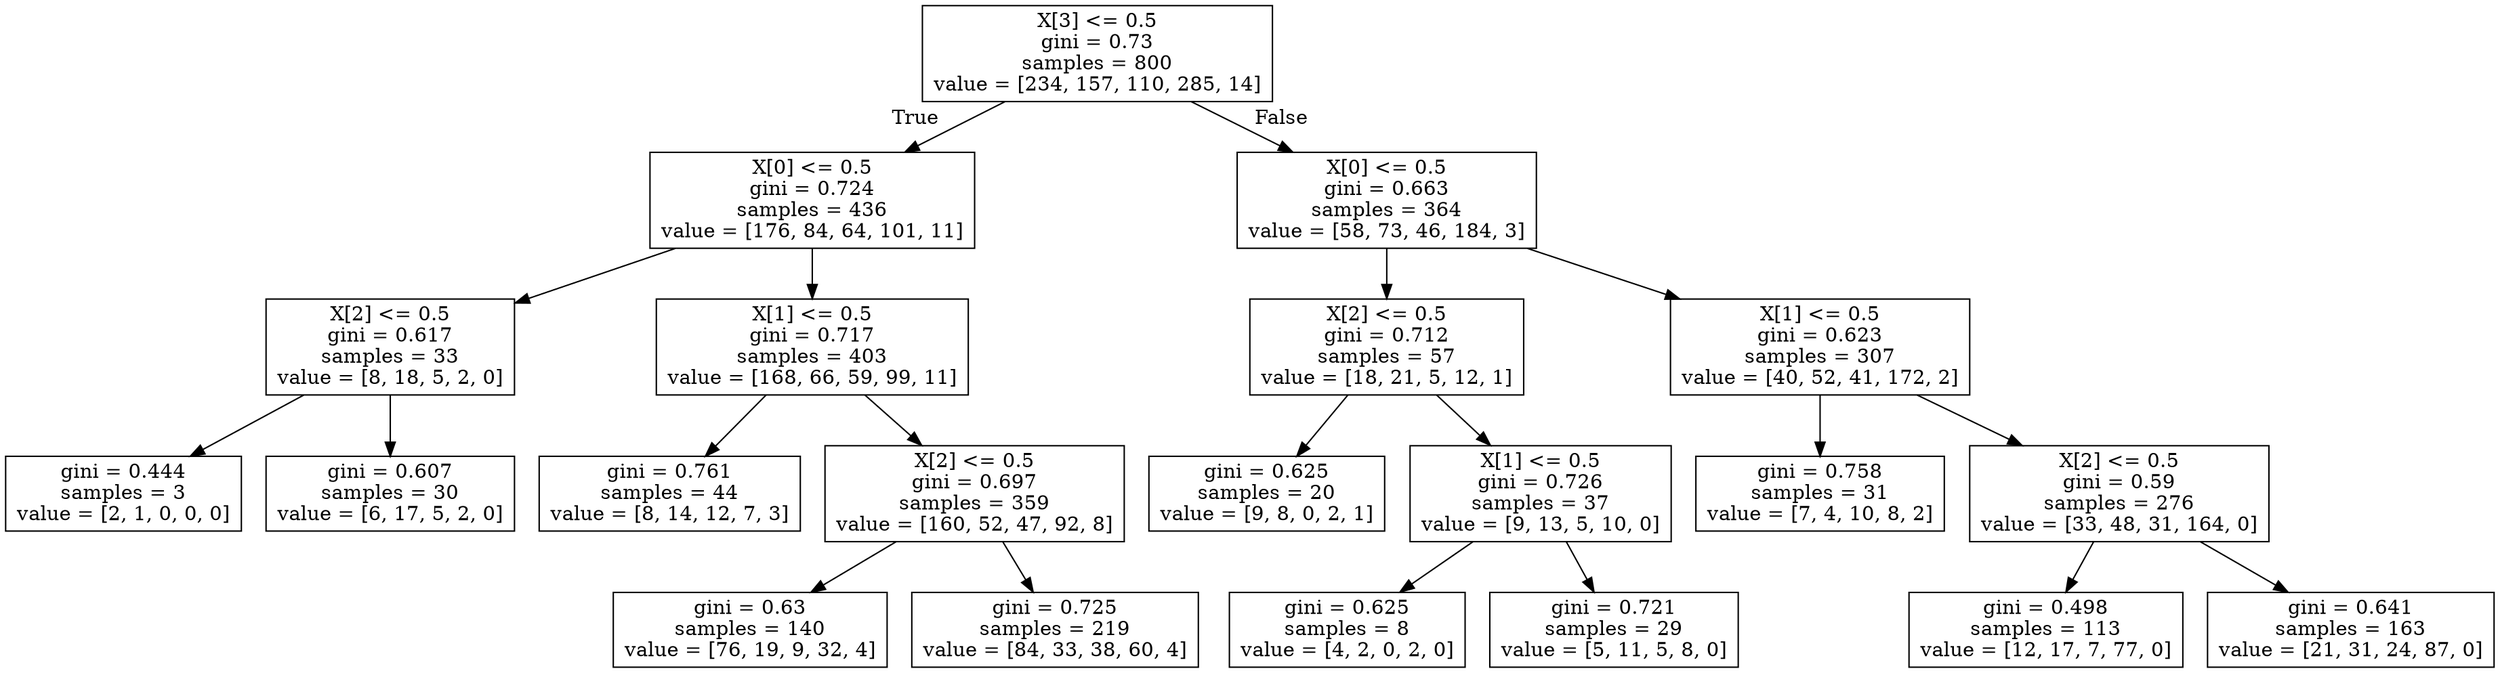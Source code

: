 digraph Tree {
node [shape=box] ;
0 [label="X[3] <= 0.5\ngini = 0.73\nsamples = 800\nvalue = [234, 157, 110, 285, 14]"] ;
1 [label="X[0] <= 0.5\ngini = 0.724\nsamples = 436\nvalue = [176, 84, 64, 101, 11]"] ;
0 -> 1 [labeldistance=2.5, labelangle=45, headlabel="True"] ;
2 [label="X[2] <= 0.5\ngini = 0.617\nsamples = 33\nvalue = [8, 18, 5, 2, 0]"] ;
1 -> 2 ;
3 [label="gini = 0.444\nsamples = 3\nvalue = [2, 1, 0, 0, 0]"] ;
2 -> 3 ;
4 [label="gini = 0.607\nsamples = 30\nvalue = [6, 17, 5, 2, 0]"] ;
2 -> 4 ;
5 [label="X[1] <= 0.5\ngini = 0.717\nsamples = 403\nvalue = [168, 66, 59, 99, 11]"] ;
1 -> 5 ;
6 [label="gini = 0.761\nsamples = 44\nvalue = [8, 14, 12, 7, 3]"] ;
5 -> 6 ;
7 [label="X[2] <= 0.5\ngini = 0.697\nsamples = 359\nvalue = [160, 52, 47, 92, 8]"] ;
5 -> 7 ;
8 [label="gini = 0.63\nsamples = 140\nvalue = [76, 19, 9, 32, 4]"] ;
7 -> 8 ;
9 [label="gini = 0.725\nsamples = 219\nvalue = [84, 33, 38, 60, 4]"] ;
7 -> 9 ;
10 [label="X[0] <= 0.5\ngini = 0.663\nsamples = 364\nvalue = [58, 73, 46, 184, 3]"] ;
0 -> 10 [labeldistance=2.5, labelangle=-45, headlabel="False"] ;
11 [label="X[2] <= 0.5\ngini = 0.712\nsamples = 57\nvalue = [18, 21, 5, 12, 1]"] ;
10 -> 11 ;
12 [label="gini = 0.625\nsamples = 20\nvalue = [9, 8, 0, 2, 1]"] ;
11 -> 12 ;
13 [label="X[1] <= 0.5\ngini = 0.726\nsamples = 37\nvalue = [9, 13, 5, 10, 0]"] ;
11 -> 13 ;
14 [label="gini = 0.625\nsamples = 8\nvalue = [4, 2, 0, 2, 0]"] ;
13 -> 14 ;
15 [label="gini = 0.721\nsamples = 29\nvalue = [5, 11, 5, 8, 0]"] ;
13 -> 15 ;
16 [label="X[1] <= 0.5\ngini = 0.623\nsamples = 307\nvalue = [40, 52, 41, 172, 2]"] ;
10 -> 16 ;
17 [label="gini = 0.758\nsamples = 31\nvalue = [7, 4, 10, 8, 2]"] ;
16 -> 17 ;
18 [label="X[2] <= 0.5\ngini = 0.59\nsamples = 276\nvalue = [33, 48, 31, 164, 0]"] ;
16 -> 18 ;
19 [label="gini = 0.498\nsamples = 113\nvalue = [12, 17, 7, 77, 0]"] ;
18 -> 19 ;
20 [label="gini = 0.641\nsamples = 163\nvalue = [21, 31, 24, 87, 0]"] ;
18 -> 20 ;
}
